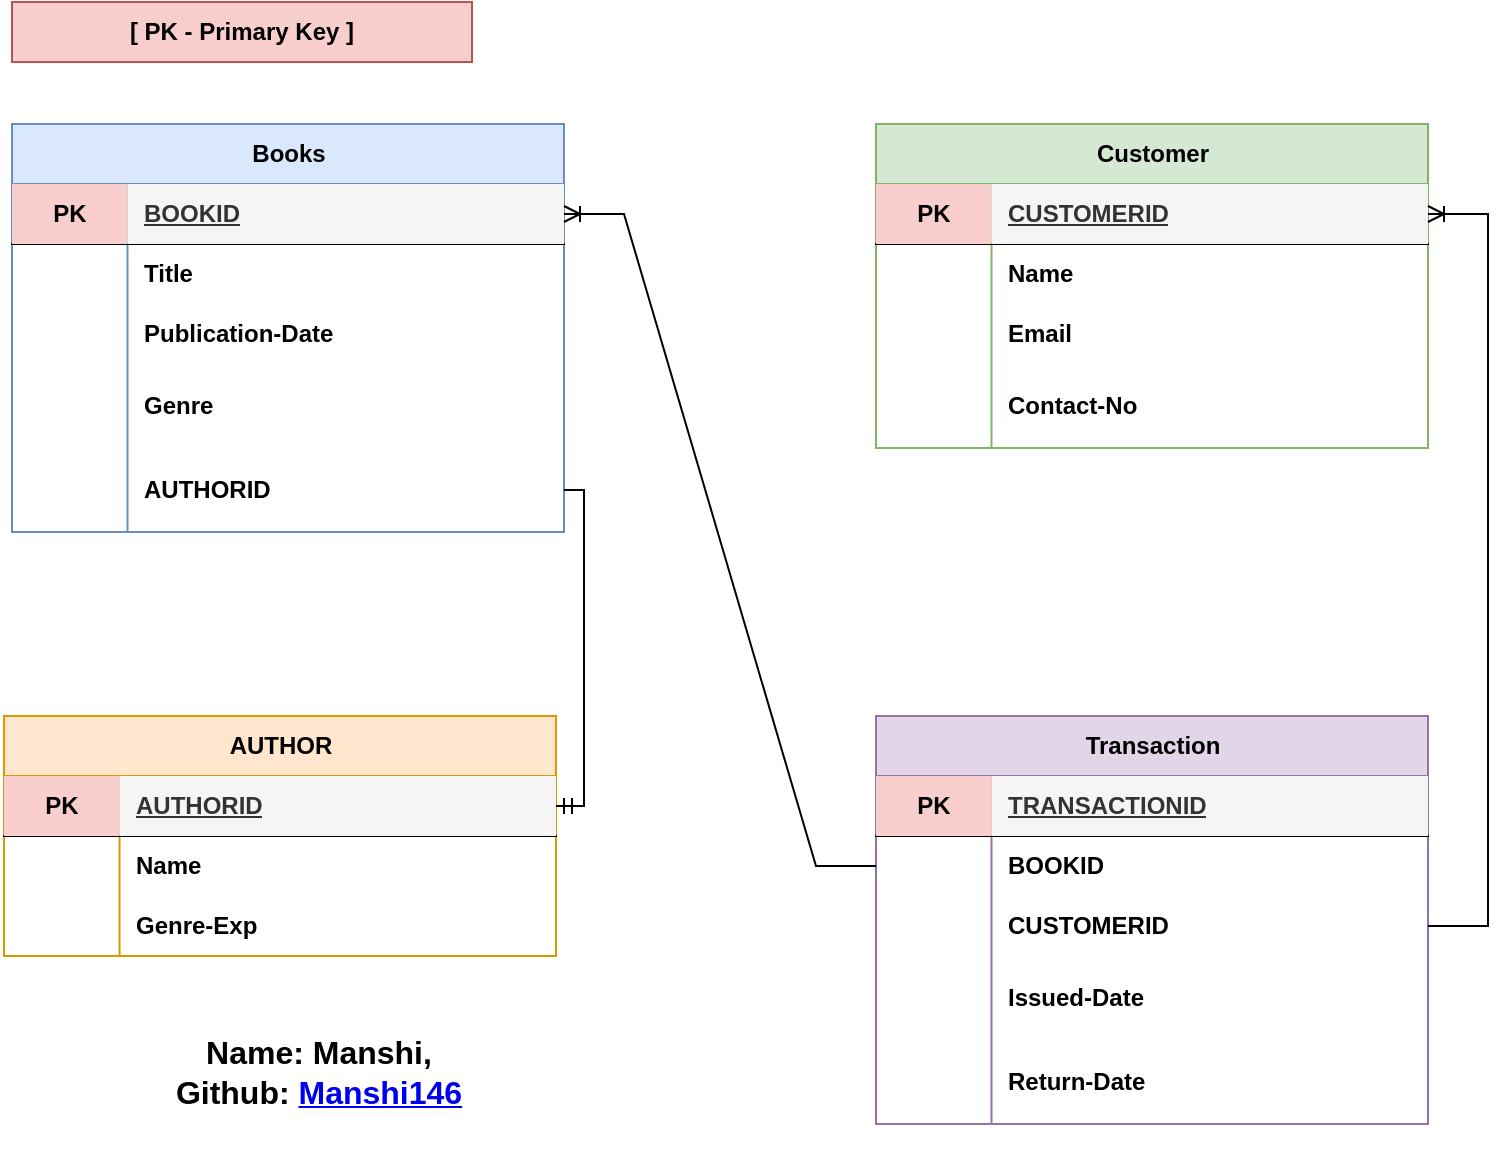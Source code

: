 <mxfile version="26.0.7">
  <diagram id="R2lEEEUBdFMjLlhIrx00" name="Page-1">
    <mxGraphModel dx="1167" dy="589" grid="0" gridSize="10" guides="0" tooltips="1" connect="1" arrows="1" fold="1" page="1" pageScale="1" pageWidth="850" pageHeight="1100" background="none" math="0" shadow="0" extFonts="Permanent Marker^https://fonts.googleapis.com/css?family=Permanent+Marker">
      <root>
        <mxCell id="0" />
        <mxCell id="1" parent="0" />
        <mxCell id="bwq9uwPWmGqGHJP2y-rf-1" value="Books" style="shape=table;startSize=30;container=1;collapsible=1;childLayout=tableLayout;fixedRows=1;rowLines=0;fontStyle=1;align=center;resizeLast=1;html=1;fillColor=#dae8fc;strokeColor=#6c8ebf;" parent="1" vertex="1">
          <mxGeometry x="35" y="99" width="276" height="204" as="geometry" />
        </mxCell>
        <mxCell id="bwq9uwPWmGqGHJP2y-rf-2" value="" style="shape=tableRow;horizontal=0;startSize=0;swimlaneHead=0;swimlaneBody=0;fillColor=none;collapsible=0;dropTarget=0;points=[[0,0.5],[1,0.5]];portConstraint=eastwest;top=0;left=0;right=0;bottom=1;" parent="bwq9uwPWmGqGHJP2y-rf-1" vertex="1">
          <mxGeometry y="30" width="276" height="30" as="geometry" />
        </mxCell>
        <mxCell id="bwq9uwPWmGqGHJP2y-rf-3" value="PK" style="shape=partialRectangle;connectable=0;fillColor=#f8cecc;top=0;left=0;bottom=0;right=0;fontStyle=1;overflow=hidden;whiteSpace=wrap;html=1;strokeColor=#b85450;" parent="bwq9uwPWmGqGHJP2y-rf-2" vertex="1">
          <mxGeometry width="57.75" height="30" as="geometry">
            <mxRectangle width="57.75" height="30" as="alternateBounds" />
          </mxGeometry>
        </mxCell>
        <mxCell id="bwq9uwPWmGqGHJP2y-rf-4" value="BOOKID" style="shape=partialRectangle;connectable=0;top=0;left=0;bottom=0;right=0;align=left;spacingLeft=6;fontStyle=5;overflow=hidden;whiteSpace=wrap;html=1;fillColor=#f5f5f5;fontColor=#333333;strokeColor=#666666;" parent="bwq9uwPWmGqGHJP2y-rf-2" vertex="1">
          <mxGeometry x="57.75" width="218.25" height="30" as="geometry">
            <mxRectangle width="218.25" height="30" as="alternateBounds" />
          </mxGeometry>
        </mxCell>
        <mxCell id="bwq9uwPWmGqGHJP2y-rf-5" value="" style="shape=tableRow;horizontal=0;startSize=0;swimlaneHead=0;swimlaneBody=0;fillColor=none;collapsible=0;dropTarget=0;points=[[0,0.5],[1,0.5]];portConstraint=eastwest;top=0;left=0;right=0;bottom=0;" parent="bwq9uwPWmGqGHJP2y-rf-1" vertex="1">
          <mxGeometry y="60" width="276" height="30" as="geometry" />
        </mxCell>
        <mxCell id="bwq9uwPWmGqGHJP2y-rf-6" value="" style="shape=partialRectangle;connectable=0;fillColor=none;top=0;left=0;bottom=0;right=0;editable=1;overflow=hidden;whiteSpace=wrap;html=1;" parent="bwq9uwPWmGqGHJP2y-rf-5" vertex="1">
          <mxGeometry width="57.75" height="30" as="geometry">
            <mxRectangle width="57.75" height="30" as="alternateBounds" />
          </mxGeometry>
        </mxCell>
        <mxCell id="bwq9uwPWmGqGHJP2y-rf-7" value="&lt;b&gt;Title&lt;/b&gt;" style="shape=partialRectangle;connectable=0;fillColor=none;top=0;left=0;bottom=0;right=0;align=left;spacingLeft=6;overflow=hidden;whiteSpace=wrap;html=1;" parent="bwq9uwPWmGqGHJP2y-rf-5" vertex="1">
          <mxGeometry x="57.75" width="218.25" height="30" as="geometry">
            <mxRectangle width="218.25" height="30" as="alternateBounds" />
          </mxGeometry>
        </mxCell>
        <mxCell id="bwq9uwPWmGqGHJP2y-rf-8" value="" style="shape=tableRow;horizontal=0;startSize=0;swimlaneHead=0;swimlaneBody=0;fillColor=none;collapsible=0;dropTarget=0;points=[[0,0.5],[1,0.5]];portConstraint=eastwest;top=0;left=0;right=0;bottom=0;" parent="bwq9uwPWmGqGHJP2y-rf-1" vertex="1">
          <mxGeometry y="90" width="276" height="30" as="geometry" />
        </mxCell>
        <mxCell id="bwq9uwPWmGqGHJP2y-rf-9" value="" style="shape=partialRectangle;connectable=0;fillColor=none;top=0;left=0;bottom=0;right=0;editable=1;overflow=hidden;whiteSpace=wrap;html=1;" parent="bwq9uwPWmGqGHJP2y-rf-8" vertex="1">
          <mxGeometry width="57.75" height="30" as="geometry">
            <mxRectangle width="57.75" height="30" as="alternateBounds" />
          </mxGeometry>
        </mxCell>
        <mxCell id="bwq9uwPWmGqGHJP2y-rf-10" value="&lt;b&gt;Publication-Date&lt;/b&gt;" style="shape=partialRectangle;connectable=0;fillColor=none;top=0;left=0;bottom=0;right=0;align=left;spacingLeft=6;overflow=hidden;whiteSpace=wrap;html=1;" parent="bwq9uwPWmGqGHJP2y-rf-8" vertex="1">
          <mxGeometry x="57.75" width="218.25" height="30" as="geometry">
            <mxRectangle width="218.25" height="30" as="alternateBounds" />
          </mxGeometry>
        </mxCell>
        <mxCell id="bwq9uwPWmGqGHJP2y-rf-11" value="" style="shape=tableRow;horizontal=0;startSize=0;swimlaneHead=0;swimlaneBody=0;fillColor=none;collapsible=0;dropTarget=0;points=[[0,0.5],[1,0.5]];portConstraint=eastwest;top=0;left=0;right=0;bottom=0;" parent="bwq9uwPWmGqGHJP2y-rf-1" vertex="1">
          <mxGeometry y="120" width="276" height="42" as="geometry" />
        </mxCell>
        <mxCell id="bwq9uwPWmGqGHJP2y-rf-12" value="" style="shape=partialRectangle;connectable=0;fillColor=none;top=0;left=0;bottom=0;right=0;editable=1;overflow=hidden;whiteSpace=wrap;html=1;" parent="bwq9uwPWmGqGHJP2y-rf-11" vertex="1">
          <mxGeometry width="57.75" height="42" as="geometry">
            <mxRectangle width="57.75" height="42" as="alternateBounds" />
          </mxGeometry>
        </mxCell>
        <mxCell id="bwq9uwPWmGqGHJP2y-rf-13" value="&lt;b&gt;Genre&lt;/b&gt;" style="shape=partialRectangle;connectable=0;fillColor=none;top=0;left=0;bottom=0;right=0;align=left;spacingLeft=6;overflow=hidden;whiteSpace=wrap;html=1;" parent="bwq9uwPWmGqGHJP2y-rf-11" vertex="1">
          <mxGeometry x="57.75" width="218.25" height="42" as="geometry">
            <mxRectangle width="218.25" height="42" as="alternateBounds" />
          </mxGeometry>
        </mxCell>
        <mxCell id="bwq9uwPWmGqGHJP2y-rf-20" value="" style="shape=tableRow;horizontal=0;startSize=0;swimlaneHead=0;swimlaneBody=0;fillColor=none;collapsible=0;dropTarget=0;points=[[0,0.5],[1,0.5]];portConstraint=eastwest;top=0;left=0;right=0;bottom=0;" parent="bwq9uwPWmGqGHJP2y-rf-1" vertex="1">
          <mxGeometry y="162" width="276" height="42" as="geometry" />
        </mxCell>
        <mxCell id="bwq9uwPWmGqGHJP2y-rf-21" value="" style="shape=partialRectangle;connectable=0;fillColor=none;top=0;left=0;bottom=0;right=0;editable=1;overflow=hidden;whiteSpace=wrap;html=1;" parent="bwq9uwPWmGqGHJP2y-rf-20" vertex="1">
          <mxGeometry width="57.75" height="42" as="geometry">
            <mxRectangle width="57.75" height="42" as="alternateBounds" />
          </mxGeometry>
        </mxCell>
        <mxCell id="bwq9uwPWmGqGHJP2y-rf-22" value="&lt;b&gt;AUTHORID&lt;/b&gt;" style="shape=partialRectangle;connectable=0;fillColor=none;top=0;left=0;bottom=0;right=0;align=left;spacingLeft=6;overflow=hidden;whiteSpace=wrap;html=1;" parent="bwq9uwPWmGqGHJP2y-rf-20" vertex="1">
          <mxGeometry x="57.75" width="218.25" height="42" as="geometry">
            <mxRectangle width="218.25" height="42" as="alternateBounds" />
          </mxGeometry>
        </mxCell>
        <mxCell id="bwq9uwPWmGqGHJP2y-rf-23" value="AUTHOR" style="shape=table;startSize=30;container=1;collapsible=1;childLayout=tableLayout;fixedRows=1;rowLines=0;fontStyle=1;align=center;resizeLast=1;html=1;fillColor=#ffe6cc;strokeColor=#d79b00;" parent="1" vertex="1">
          <mxGeometry x="31" y="395" width="276" height="120" as="geometry" />
        </mxCell>
        <mxCell id="bwq9uwPWmGqGHJP2y-rf-24" value="" style="shape=tableRow;horizontal=0;startSize=0;swimlaneHead=0;swimlaneBody=0;fillColor=none;collapsible=0;dropTarget=0;points=[[0,0.5],[1,0.5]];portConstraint=eastwest;top=0;left=0;right=0;bottom=1;" parent="bwq9uwPWmGqGHJP2y-rf-23" vertex="1">
          <mxGeometry y="30" width="276" height="30" as="geometry" />
        </mxCell>
        <mxCell id="bwq9uwPWmGqGHJP2y-rf-25" value="PK" style="shape=partialRectangle;connectable=0;fillColor=#f8cecc;top=0;left=0;bottom=0;right=0;fontStyle=1;overflow=hidden;whiteSpace=wrap;html=1;strokeColor=#b85450;" parent="bwq9uwPWmGqGHJP2y-rf-24" vertex="1">
          <mxGeometry width="57.75" height="30" as="geometry">
            <mxRectangle width="57.75" height="30" as="alternateBounds" />
          </mxGeometry>
        </mxCell>
        <mxCell id="bwq9uwPWmGqGHJP2y-rf-26" value="&lt;b&gt;AUTHORID&lt;/b&gt;" style="shape=partialRectangle;connectable=0;fillColor=#f5f5f5;top=0;left=0;bottom=0;right=0;align=left;spacingLeft=6;fontStyle=5;overflow=hidden;whiteSpace=wrap;html=1;fontColor=#333333;strokeColor=#666666;" parent="bwq9uwPWmGqGHJP2y-rf-24" vertex="1">
          <mxGeometry x="57.75" width="218.25" height="30" as="geometry">
            <mxRectangle width="218.25" height="30" as="alternateBounds" />
          </mxGeometry>
        </mxCell>
        <mxCell id="bwq9uwPWmGqGHJP2y-rf-27" value="" style="shape=tableRow;horizontal=0;startSize=0;swimlaneHead=0;swimlaneBody=0;fillColor=none;collapsible=0;dropTarget=0;points=[[0,0.5],[1,0.5]];portConstraint=eastwest;top=0;left=0;right=0;bottom=0;" parent="bwq9uwPWmGqGHJP2y-rf-23" vertex="1">
          <mxGeometry y="60" width="276" height="30" as="geometry" />
        </mxCell>
        <mxCell id="bwq9uwPWmGqGHJP2y-rf-28" value="" style="shape=partialRectangle;connectable=0;fillColor=none;top=0;left=0;bottom=0;right=0;editable=1;overflow=hidden;whiteSpace=wrap;html=1;" parent="bwq9uwPWmGqGHJP2y-rf-27" vertex="1">
          <mxGeometry width="57.75" height="30" as="geometry">
            <mxRectangle width="57.75" height="30" as="alternateBounds" />
          </mxGeometry>
        </mxCell>
        <mxCell id="bwq9uwPWmGqGHJP2y-rf-29" value="&lt;b&gt;Name&lt;/b&gt;" style="shape=partialRectangle;connectable=0;fillColor=none;top=0;left=0;bottom=0;right=0;align=left;spacingLeft=6;overflow=hidden;whiteSpace=wrap;html=1;" parent="bwq9uwPWmGqGHJP2y-rf-27" vertex="1">
          <mxGeometry x="57.75" width="218.25" height="30" as="geometry">
            <mxRectangle width="218.25" height="30" as="alternateBounds" />
          </mxGeometry>
        </mxCell>
        <mxCell id="bwq9uwPWmGqGHJP2y-rf-30" value="" style="shape=tableRow;horizontal=0;startSize=0;swimlaneHead=0;swimlaneBody=0;fillColor=none;collapsible=0;dropTarget=0;points=[[0,0.5],[1,0.5]];portConstraint=eastwest;top=0;left=0;right=0;bottom=0;" parent="bwq9uwPWmGqGHJP2y-rf-23" vertex="1">
          <mxGeometry y="90" width="276" height="30" as="geometry" />
        </mxCell>
        <mxCell id="bwq9uwPWmGqGHJP2y-rf-31" value="" style="shape=partialRectangle;connectable=0;fillColor=none;top=0;left=0;bottom=0;right=0;editable=1;overflow=hidden;whiteSpace=wrap;html=1;" parent="bwq9uwPWmGqGHJP2y-rf-30" vertex="1">
          <mxGeometry width="57.75" height="30" as="geometry">
            <mxRectangle width="57.75" height="30" as="alternateBounds" />
          </mxGeometry>
        </mxCell>
        <mxCell id="bwq9uwPWmGqGHJP2y-rf-32" value="&lt;b&gt;Genre-Exp&lt;/b&gt;" style="shape=partialRectangle;connectable=0;fillColor=none;top=0;left=0;bottom=0;right=0;align=left;spacingLeft=6;overflow=hidden;whiteSpace=wrap;html=1;" parent="bwq9uwPWmGqGHJP2y-rf-30" vertex="1">
          <mxGeometry x="57.75" width="218.25" height="30" as="geometry">
            <mxRectangle width="218.25" height="30" as="alternateBounds" />
          </mxGeometry>
        </mxCell>
        <mxCell id="bwq9uwPWmGqGHJP2y-rf-39" value="Customer" style="shape=table;startSize=30;container=1;collapsible=1;childLayout=tableLayout;fixedRows=1;rowLines=0;fontStyle=1;align=center;resizeLast=1;html=1;fillColor=#d5e8d4;strokeColor=#82b366;" parent="1" vertex="1">
          <mxGeometry x="467" y="99" width="276" height="162" as="geometry" />
        </mxCell>
        <mxCell id="bwq9uwPWmGqGHJP2y-rf-40" value="" style="shape=tableRow;horizontal=0;startSize=0;swimlaneHead=0;swimlaneBody=0;fillColor=none;collapsible=0;dropTarget=0;points=[[0,0.5],[1,0.5]];portConstraint=eastwest;top=0;left=0;right=0;bottom=1;" parent="bwq9uwPWmGqGHJP2y-rf-39" vertex="1">
          <mxGeometry y="30" width="276" height="30" as="geometry" />
        </mxCell>
        <mxCell id="bwq9uwPWmGqGHJP2y-rf-41" value="PK" style="shape=partialRectangle;connectable=0;fillColor=#f8cecc;top=0;left=0;bottom=0;right=0;fontStyle=1;overflow=hidden;whiteSpace=wrap;html=1;strokeColor=#b85450;" parent="bwq9uwPWmGqGHJP2y-rf-40" vertex="1">
          <mxGeometry width="57.75" height="30" as="geometry">
            <mxRectangle width="57.75" height="30" as="alternateBounds" />
          </mxGeometry>
        </mxCell>
        <mxCell id="bwq9uwPWmGqGHJP2y-rf-42" value="CUSTOMERID" style="shape=partialRectangle;connectable=0;top=0;left=0;bottom=0;right=0;align=left;spacingLeft=6;fontStyle=5;overflow=hidden;whiteSpace=wrap;html=1;fillColor=#f5f5f5;fontColor=#333333;strokeColor=#666666;" parent="bwq9uwPWmGqGHJP2y-rf-40" vertex="1">
          <mxGeometry x="57.75" width="218.25" height="30" as="geometry">
            <mxRectangle width="218.25" height="30" as="alternateBounds" />
          </mxGeometry>
        </mxCell>
        <mxCell id="bwq9uwPWmGqGHJP2y-rf-43" value="" style="shape=tableRow;horizontal=0;startSize=0;swimlaneHead=0;swimlaneBody=0;fillColor=none;collapsible=0;dropTarget=0;points=[[0,0.5],[1,0.5]];portConstraint=eastwest;top=0;left=0;right=0;bottom=0;" parent="bwq9uwPWmGqGHJP2y-rf-39" vertex="1">
          <mxGeometry y="60" width="276" height="30" as="geometry" />
        </mxCell>
        <mxCell id="bwq9uwPWmGqGHJP2y-rf-44" value="" style="shape=partialRectangle;connectable=0;fillColor=none;top=0;left=0;bottom=0;right=0;editable=1;overflow=hidden;whiteSpace=wrap;html=1;" parent="bwq9uwPWmGqGHJP2y-rf-43" vertex="1">
          <mxGeometry width="57.75" height="30" as="geometry">
            <mxRectangle width="57.75" height="30" as="alternateBounds" />
          </mxGeometry>
        </mxCell>
        <mxCell id="bwq9uwPWmGqGHJP2y-rf-45" value="&lt;b&gt;Name&lt;/b&gt;" style="shape=partialRectangle;connectable=0;fillColor=none;top=0;left=0;bottom=0;right=0;align=left;spacingLeft=6;overflow=hidden;whiteSpace=wrap;html=1;" parent="bwq9uwPWmGqGHJP2y-rf-43" vertex="1">
          <mxGeometry x="57.75" width="218.25" height="30" as="geometry">
            <mxRectangle width="218.25" height="30" as="alternateBounds" />
          </mxGeometry>
        </mxCell>
        <mxCell id="bwq9uwPWmGqGHJP2y-rf-46" value="" style="shape=tableRow;horizontal=0;startSize=0;swimlaneHead=0;swimlaneBody=0;fillColor=none;collapsible=0;dropTarget=0;points=[[0,0.5],[1,0.5]];portConstraint=eastwest;top=0;left=0;right=0;bottom=0;" parent="bwq9uwPWmGqGHJP2y-rf-39" vertex="1">
          <mxGeometry y="90" width="276" height="30" as="geometry" />
        </mxCell>
        <mxCell id="bwq9uwPWmGqGHJP2y-rf-47" value="" style="shape=partialRectangle;connectable=0;fillColor=none;top=0;left=0;bottom=0;right=0;editable=1;overflow=hidden;whiteSpace=wrap;html=1;" parent="bwq9uwPWmGqGHJP2y-rf-46" vertex="1">
          <mxGeometry width="57.75" height="30" as="geometry">
            <mxRectangle width="57.75" height="30" as="alternateBounds" />
          </mxGeometry>
        </mxCell>
        <mxCell id="bwq9uwPWmGqGHJP2y-rf-48" value="&lt;b&gt;Email&lt;/b&gt;" style="shape=partialRectangle;connectable=0;fillColor=none;top=0;left=0;bottom=0;right=0;align=left;spacingLeft=6;overflow=hidden;whiteSpace=wrap;html=1;" parent="bwq9uwPWmGqGHJP2y-rf-46" vertex="1">
          <mxGeometry x="57.75" width="218.25" height="30" as="geometry">
            <mxRectangle width="218.25" height="30" as="alternateBounds" />
          </mxGeometry>
        </mxCell>
        <mxCell id="bwq9uwPWmGqGHJP2y-rf-49" value="" style="shape=tableRow;horizontal=0;startSize=0;swimlaneHead=0;swimlaneBody=0;fillColor=none;collapsible=0;dropTarget=0;points=[[0,0.5],[1,0.5]];portConstraint=eastwest;top=0;left=0;right=0;bottom=0;" parent="bwq9uwPWmGqGHJP2y-rf-39" vertex="1">
          <mxGeometry y="120" width="276" height="42" as="geometry" />
        </mxCell>
        <mxCell id="bwq9uwPWmGqGHJP2y-rf-50" value="" style="shape=partialRectangle;connectable=0;fillColor=none;top=0;left=0;bottom=0;right=0;editable=1;overflow=hidden;whiteSpace=wrap;html=1;" parent="bwq9uwPWmGqGHJP2y-rf-49" vertex="1">
          <mxGeometry width="57.75" height="42" as="geometry">
            <mxRectangle width="57.75" height="42" as="alternateBounds" />
          </mxGeometry>
        </mxCell>
        <mxCell id="bwq9uwPWmGqGHJP2y-rf-51" value="&lt;b&gt;Contact-No&lt;/b&gt;" style="shape=partialRectangle;connectable=0;fillColor=none;top=0;left=0;bottom=0;right=0;align=left;spacingLeft=6;overflow=hidden;whiteSpace=wrap;html=1;" parent="bwq9uwPWmGqGHJP2y-rf-49" vertex="1">
          <mxGeometry x="57.75" width="218.25" height="42" as="geometry">
            <mxRectangle width="218.25" height="42" as="alternateBounds" />
          </mxGeometry>
        </mxCell>
        <mxCell id="bwq9uwPWmGqGHJP2y-rf-55" value="Transaction" style="shape=table;startSize=30;container=1;collapsible=1;childLayout=tableLayout;fixedRows=1;rowLines=0;fontStyle=1;align=center;resizeLast=1;html=1;fillColor=#e1d5e7;strokeColor=#9673a6;" parent="1" vertex="1">
          <mxGeometry x="467" y="395" width="276" height="204" as="geometry" />
        </mxCell>
        <mxCell id="bwq9uwPWmGqGHJP2y-rf-56" value="" style="shape=tableRow;horizontal=0;startSize=0;swimlaneHead=0;swimlaneBody=0;fillColor=none;collapsible=0;dropTarget=0;points=[[0,0.5],[1,0.5]];portConstraint=eastwest;top=0;left=0;right=0;bottom=1;" parent="bwq9uwPWmGqGHJP2y-rf-55" vertex="1">
          <mxGeometry y="30" width="276" height="30" as="geometry" />
        </mxCell>
        <mxCell id="bwq9uwPWmGqGHJP2y-rf-57" value="PK" style="shape=partialRectangle;connectable=0;fillColor=#f8cecc;top=0;left=0;bottom=0;right=0;fontStyle=1;overflow=hidden;whiteSpace=wrap;html=1;strokeColor=#b85450;" parent="bwq9uwPWmGqGHJP2y-rf-56" vertex="1">
          <mxGeometry width="57.75" height="30" as="geometry">
            <mxRectangle width="57.75" height="30" as="alternateBounds" />
          </mxGeometry>
        </mxCell>
        <mxCell id="bwq9uwPWmGqGHJP2y-rf-58" value="TRANSACTIONID" style="shape=partialRectangle;connectable=0;top=0;left=0;bottom=0;right=0;align=left;spacingLeft=6;fontStyle=5;overflow=hidden;whiteSpace=wrap;html=1;fillColor=#f5f5f5;fontColor=#333333;strokeColor=#666666;" parent="bwq9uwPWmGqGHJP2y-rf-56" vertex="1">
          <mxGeometry x="57.75" width="218.25" height="30" as="geometry">
            <mxRectangle width="218.25" height="30" as="alternateBounds" />
          </mxGeometry>
        </mxCell>
        <mxCell id="bwq9uwPWmGqGHJP2y-rf-59" value="" style="shape=tableRow;horizontal=0;startSize=0;swimlaneHead=0;swimlaneBody=0;fillColor=none;collapsible=0;dropTarget=0;points=[[0,0.5],[1,0.5]];portConstraint=eastwest;top=0;left=0;right=0;bottom=0;" parent="bwq9uwPWmGqGHJP2y-rf-55" vertex="1">
          <mxGeometry y="60" width="276" height="30" as="geometry" />
        </mxCell>
        <mxCell id="bwq9uwPWmGqGHJP2y-rf-60" value="" style="shape=partialRectangle;connectable=0;fillColor=none;top=0;left=0;bottom=0;right=0;editable=1;overflow=hidden;whiteSpace=wrap;html=1;" parent="bwq9uwPWmGqGHJP2y-rf-59" vertex="1">
          <mxGeometry width="57.75" height="30" as="geometry">
            <mxRectangle width="57.75" height="30" as="alternateBounds" />
          </mxGeometry>
        </mxCell>
        <mxCell id="bwq9uwPWmGqGHJP2y-rf-61" value="&lt;b&gt;BOOKID&lt;/b&gt;" style="shape=partialRectangle;connectable=0;fillColor=none;top=0;left=0;bottom=0;right=0;align=left;spacingLeft=6;overflow=hidden;whiteSpace=wrap;html=1;" parent="bwq9uwPWmGqGHJP2y-rf-59" vertex="1">
          <mxGeometry x="57.75" width="218.25" height="30" as="geometry">
            <mxRectangle width="218.25" height="30" as="alternateBounds" />
          </mxGeometry>
        </mxCell>
        <mxCell id="bwq9uwPWmGqGHJP2y-rf-62" value="" style="shape=tableRow;horizontal=0;startSize=0;swimlaneHead=0;swimlaneBody=0;fillColor=none;collapsible=0;dropTarget=0;points=[[0,0.5],[1,0.5]];portConstraint=eastwest;top=0;left=0;right=0;bottom=0;" parent="bwq9uwPWmGqGHJP2y-rf-55" vertex="1">
          <mxGeometry y="90" width="276" height="30" as="geometry" />
        </mxCell>
        <mxCell id="bwq9uwPWmGqGHJP2y-rf-63" value="" style="shape=partialRectangle;connectable=0;fillColor=none;top=0;left=0;bottom=0;right=0;editable=1;overflow=hidden;whiteSpace=wrap;html=1;" parent="bwq9uwPWmGqGHJP2y-rf-62" vertex="1">
          <mxGeometry width="57.75" height="30" as="geometry">
            <mxRectangle width="57.75" height="30" as="alternateBounds" />
          </mxGeometry>
        </mxCell>
        <mxCell id="bwq9uwPWmGqGHJP2y-rf-64" value="&lt;b&gt;CUSTOMERID&lt;/b&gt;" style="shape=partialRectangle;connectable=0;fillColor=none;top=0;left=0;bottom=0;right=0;align=left;spacingLeft=6;overflow=hidden;whiteSpace=wrap;html=1;" parent="bwq9uwPWmGqGHJP2y-rf-62" vertex="1">
          <mxGeometry x="57.75" width="218.25" height="30" as="geometry">
            <mxRectangle width="218.25" height="30" as="alternateBounds" />
          </mxGeometry>
        </mxCell>
        <mxCell id="bwq9uwPWmGqGHJP2y-rf-65" value="" style="shape=tableRow;horizontal=0;startSize=0;swimlaneHead=0;swimlaneBody=0;fillColor=none;collapsible=0;dropTarget=0;points=[[0,0.5],[1,0.5]];portConstraint=eastwest;top=0;left=0;right=0;bottom=0;" parent="bwq9uwPWmGqGHJP2y-rf-55" vertex="1">
          <mxGeometry y="120" width="276" height="42" as="geometry" />
        </mxCell>
        <mxCell id="bwq9uwPWmGqGHJP2y-rf-66" value="" style="shape=partialRectangle;connectable=0;fillColor=none;top=0;left=0;bottom=0;right=0;editable=1;overflow=hidden;whiteSpace=wrap;html=1;" parent="bwq9uwPWmGqGHJP2y-rf-65" vertex="1">
          <mxGeometry width="57.75" height="42" as="geometry">
            <mxRectangle width="57.75" height="42" as="alternateBounds" />
          </mxGeometry>
        </mxCell>
        <mxCell id="bwq9uwPWmGqGHJP2y-rf-67" value="&lt;b&gt;Issued-Date&lt;/b&gt;" style="shape=partialRectangle;connectable=0;fillColor=none;top=0;left=0;bottom=0;right=0;align=left;spacingLeft=6;overflow=hidden;whiteSpace=wrap;html=1;" parent="bwq9uwPWmGqGHJP2y-rf-65" vertex="1">
          <mxGeometry x="57.75" width="218.25" height="42" as="geometry">
            <mxRectangle width="218.25" height="42" as="alternateBounds" />
          </mxGeometry>
        </mxCell>
        <mxCell id="bwq9uwPWmGqGHJP2y-rf-68" value="" style="shape=tableRow;horizontal=0;startSize=0;swimlaneHead=0;swimlaneBody=0;fillColor=none;collapsible=0;dropTarget=0;points=[[0,0.5],[1,0.5]];portConstraint=eastwest;top=0;left=0;right=0;bottom=0;" parent="bwq9uwPWmGqGHJP2y-rf-55" vertex="1">
          <mxGeometry y="162" width="276" height="42" as="geometry" />
        </mxCell>
        <mxCell id="bwq9uwPWmGqGHJP2y-rf-69" value="" style="shape=partialRectangle;connectable=0;fillColor=none;top=0;left=0;bottom=0;right=0;editable=1;overflow=hidden;whiteSpace=wrap;html=1;" parent="bwq9uwPWmGqGHJP2y-rf-68" vertex="1">
          <mxGeometry width="57.75" height="42" as="geometry">
            <mxRectangle width="57.75" height="42" as="alternateBounds" />
          </mxGeometry>
        </mxCell>
        <mxCell id="bwq9uwPWmGqGHJP2y-rf-70" value="&lt;b&gt;Return-Date&lt;/b&gt;" style="shape=partialRectangle;connectable=0;fillColor=none;top=0;left=0;bottom=0;right=0;align=left;spacingLeft=6;overflow=hidden;whiteSpace=wrap;html=1;" parent="bwq9uwPWmGqGHJP2y-rf-68" vertex="1">
          <mxGeometry x="57.75" width="218.25" height="42" as="geometry">
            <mxRectangle width="218.25" height="42" as="alternateBounds" />
          </mxGeometry>
        </mxCell>
        <mxCell id="bwq9uwPWmGqGHJP2y-rf-82" value="&lt;b&gt;[ PK - Primary Key ]&lt;/b&gt;" style="text;html=1;align=center;verticalAlign=middle;whiteSpace=wrap;rounded=0;fillColor=#f8cecc;strokeColor=#b85450;" parent="1" vertex="1">
          <mxGeometry x="35" y="38" width="230" height="30" as="geometry" />
        </mxCell>
        <mxCell id="FH6wAVrdyhj_ZirZv77r-3" value="" style="edgeStyle=entityRelationEdgeStyle;fontSize=12;html=1;endArrow=ERoneToMany;rounded=0;exitX=0;exitY=0.5;exitDx=0;exitDy=0;entryX=1;entryY=0.5;entryDx=0;entryDy=0;" edge="1" parent="1" source="bwq9uwPWmGqGHJP2y-rf-59" target="bwq9uwPWmGqGHJP2y-rf-2">
          <mxGeometry width="100" height="100" relative="1" as="geometry">
            <mxPoint x="406" y="444" as="sourcePoint" />
            <mxPoint x="250" y="148" as="targetPoint" />
          </mxGeometry>
        </mxCell>
        <mxCell id="FH6wAVrdyhj_ZirZv77r-4" value="" style="edgeStyle=entityRelationEdgeStyle;fontSize=12;html=1;endArrow=ERoneToMany;rounded=0;exitX=1;exitY=0.5;exitDx=0;exitDy=0;entryX=1;entryY=0.5;entryDx=0;entryDy=0;" edge="1" parent="1" source="bwq9uwPWmGqGHJP2y-rf-62" target="bwq9uwPWmGqGHJP2y-rf-40">
          <mxGeometry width="100" height="100" relative="1" as="geometry">
            <mxPoint x="477" y="450" as="sourcePoint" />
            <mxPoint x="639" y="306" as="targetPoint" />
          </mxGeometry>
        </mxCell>
        <mxCell id="FH6wAVrdyhj_ZirZv77r-6" value="" style="edgeStyle=orthogonalEdgeStyle;fontSize=12;html=1;endArrow=ERmandOne;rounded=0;exitX=1;exitY=0.5;exitDx=0;exitDy=0;entryX=1;entryY=0.5;entryDx=0;entryDy=0;" edge="1" parent="1" source="bwq9uwPWmGqGHJP2y-rf-20" target="bwq9uwPWmGqGHJP2y-rf-24">
          <mxGeometry width="100" height="100" relative="1" as="geometry">
            <mxPoint x="353" y="286" as="sourcePoint" />
            <mxPoint x="349" y="444" as="targetPoint" />
          </mxGeometry>
        </mxCell>
        <mxCell id="FH6wAVrdyhj_ZirZv77r-8" value="&lt;div&gt;&lt;font style=&quot;font-size: 16px;&quot;&gt;&lt;b&gt;Name: Manshi,&lt;/b&gt;&lt;/font&gt;&lt;/div&gt;&lt;div&gt;&lt;font style=&quot;font-size: 16px;&quot;&gt;&lt;b&gt;Github: &lt;a href=&quot;data:page/id,R2lEEEUBdFMjLlhIrx00&quot;&gt;Manshi146&lt;br&gt;&lt;/a&gt;&lt;/b&gt;&lt;/font&gt;&lt;/div&gt;" style="text;html=1;align=center;verticalAlign=middle;whiteSpace=wrap;rounded=0;" vertex="1" parent="1">
          <mxGeometry x="29" y="526" width="319" height="94" as="geometry" />
        </mxCell>
      </root>
    </mxGraphModel>
  </diagram>
</mxfile>
